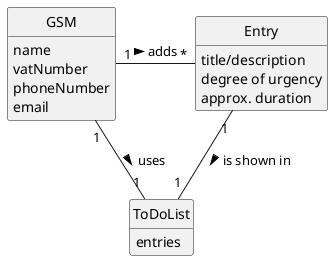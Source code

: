 @startuml
skinparam monochrome true
skinparam packageStyle rectangle
skinparam shadowing false

'left to right direction

skinparam classAttributeIconSize 0

hide circle
hide methods

'title Domain Model

'class Platform {
'  -description
'}

class GSM {
    name
    vatNumber
    phoneNumber
    email
}

class Entry {
    title/description
    degree of urgency
    approx. duration
}

class ToDoList {
    entries
}

'class User {
'    name
'    email
'    password
'}

GSM "1" - "*" Entry: adds >
GSM "1" -- "1" ToDoList: uses >
Entry "1" -- "1" ToDoList: is shown in >

@enduml